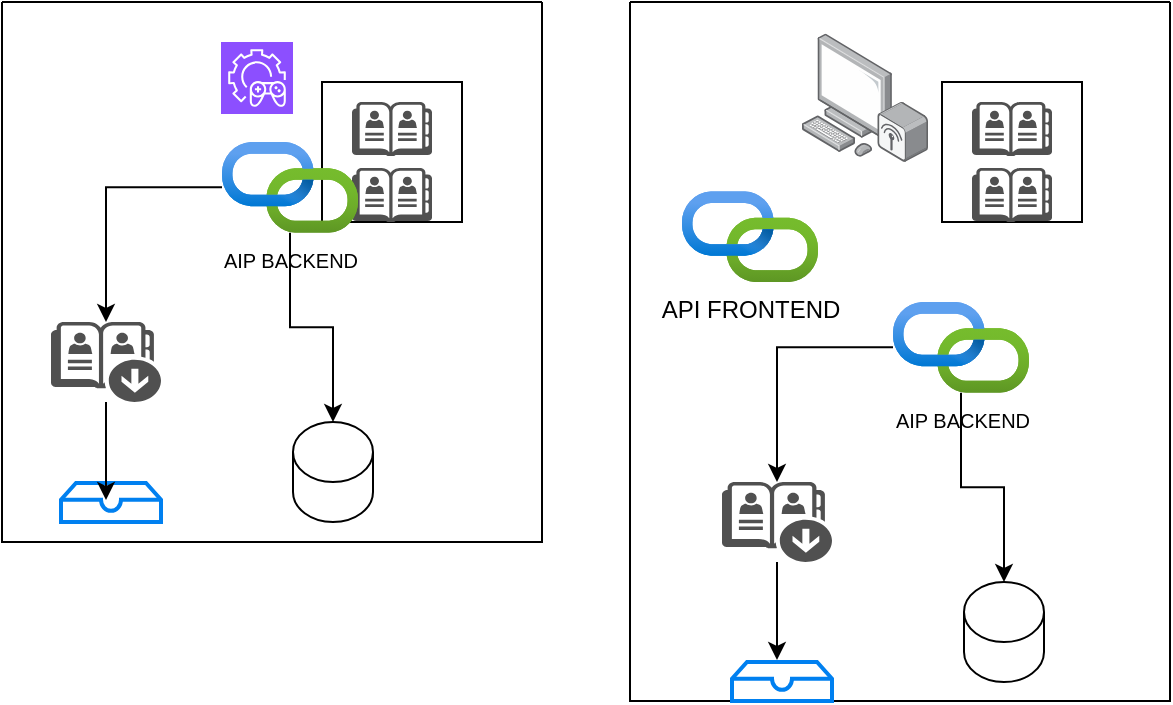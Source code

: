 <mxfile version="26.1.3">
  <diagram name="Página-1" id="YFNk1bn8d4xc5YvunG0x">
    <mxGraphModel dx="1120" dy="434" grid="1" gridSize="10" guides="1" tooltips="1" connect="1" arrows="1" fold="1" page="1" pageScale="1" pageWidth="827" pageHeight="1169" math="0" shadow="0">
      <root>
        <mxCell id="0" />
        <mxCell id="1" parent="0" />
        <mxCell id="IVBSxfab5nylGK4fCPFY-20" value="" style="group" vertex="1" connectable="0" parent="1">
          <mxGeometry x="260" y="130" width="110" height="70" as="geometry" />
        </mxCell>
        <mxCell id="IVBSxfab5nylGK4fCPFY-11" value="" style="whiteSpace=wrap;html=1;aspect=fixed;" vertex="1" parent="IVBSxfab5nylGK4fCPFY-20">
          <mxGeometry width="70" height="70" as="geometry" />
        </mxCell>
        <mxCell id="IVBSxfab5nylGK4fCPFY-19" value="" style="sketch=0;pointerEvents=1;shadow=0;dashed=0;html=1;strokeColor=none;fillColor=#505050;labelPosition=center;verticalLabelPosition=bottom;verticalAlign=top;outlineConnect=0;align=center;shape=mxgraph.office.concepts.address_book;" vertex="1" parent="IVBSxfab5nylGK4fCPFY-20">
          <mxGeometry x="15" y="43" width="40" height="27" as="geometry" />
        </mxCell>
        <mxCell id="IVBSxfab5nylGK4fCPFY-3" value="" style="shape=image;html=1;verticalAlign=top;verticalLabelPosition=bottom;labelBackgroundColor=#ffffff;imageAspect=0;aspect=fixed;image=https://cdn4.iconfinder.com/data/icons/spirit20/file-zip.png" vertex="1" parent="IVBSxfab5nylGK4fCPFY-20">
          <mxGeometry x="30" y="-37" width="80" height="80" as="geometry" />
        </mxCell>
        <mxCell id="IVBSxfab5nylGK4fCPFY-18" value="" style="sketch=0;pointerEvents=1;shadow=0;dashed=0;html=1;strokeColor=none;fillColor=#505050;labelPosition=center;verticalLabelPosition=bottom;verticalAlign=top;outlineConnect=0;align=center;shape=mxgraph.office.concepts.address_book;" vertex="1" parent="IVBSxfab5nylGK4fCPFY-20">
          <mxGeometry x="15" y="10" width="40" height="27" as="geometry" />
        </mxCell>
        <mxCell id="IVBSxfab5nylGK4fCPFY-1" value="" style="swimlane;startSize=0;fillColor=#66B2FF;" vertex="1" parent="1">
          <mxGeometry x="100" y="90" width="270" height="270" as="geometry" />
        </mxCell>
        <mxCell id="IVBSxfab5nylGK4fCPFY-5" value="" style="html=1;verticalLabelPosition=bottom;align=center;labelBackgroundColor=#ffffff;verticalAlign=top;strokeWidth=2;strokeColor=#0080F0;shadow=0;dashed=0;shape=mxgraph.ios7.icons.storage;" vertex="1" parent="IVBSxfab5nylGK4fCPFY-1">
          <mxGeometry x="29.5" y="240.5" width="50" height="19.5" as="geometry" />
        </mxCell>
        <mxCell id="IVBSxfab5nylGK4fCPFY-25" value="" style="sketch=0;points=[[0,0,0],[0.25,0,0],[0.5,0,0],[0.75,0,0],[1,0,0],[0,1,0],[0.25,1,0],[0.5,1,0],[0.75,1,0],[1,1,0],[0,0.25,0],[0,0.5,0],[0,0.75,0],[1,0.25,0],[1,0.5,0],[1,0.75,0]];outlineConnect=0;fontColor=#232F3E;fillColor=#8C4FFF;strokeColor=#ffffff;dashed=0;verticalLabelPosition=bottom;verticalAlign=top;align=center;html=1;fontSize=12;fontStyle=0;aspect=fixed;shape=mxgraph.aws4.resourceIcon;resIcon=mxgraph.aws4.open_3d_engine_2;" vertex="1" parent="IVBSxfab5nylGK4fCPFY-1">
          <mxGeometry x="109.5" y="20" width="36" height="36" as="geometry" />
        </mxCell>
        <mxCell id="IVBSxfab5nylGK4fCPFY-2" value="" style="swimlane;startSize=0;" vertex="1" parent="1">
          <mxGeometry x="414" y="90" width="270" height="349.5" as="geometry" />
        </mxCell>
        <mxCell id="IVBSxfab5nylGK4fCPFY-8" value="API FRONTEND" style="image;aspect=fixed;html=1;points=[];align=center;fontSize=12;image=img/lib/azure2/devops/API_Connections.svg;" vertex="1" parent="IVBSxfab5nylGK4fCPFY-2">
          <mxGeometry x="26" y="94.68" width="68" height="45.32" as="geometry" />
        </mxCell>
        <mxCell id="IVBSxfab5nylGK4fCPFY-29" value="" style="image;points=[];aspect=fixed;html=1;align=center;shadow=0;dashed=0;image=img/lib/allied_telesis/computer_and_terminals/Personal_Computer_Wireless.svg;" vertex="1" parent="IVBSxfab5nylGK4fCPFY-2">
          <mxGeometry x="86" y="15.8" width="63" height="64.2" as="geometry" />
        </mxCell>
        <mxCell id="IVBSxfab5nylGK4fCPFY-42" value="" style="shape=cylinder3;whiteSpace=wrap;html=1;boundedLbl=1;backgroundOutline=1;size=15;" vertex="1" parent="IVBSxfab5nylGK4fCPFY-2">
          <mxGeometry x="167" y="290" width="40" height="50" as="geometry" />
        </mxCell>
        <mxCell id="IVBSxfab5nylGK4fCPFY-43" style="edgeStyle=orthogonalEdgeStyle;rounded=0;orthogonalLoop=1;jettySize=auto;html=1;" edge="1" parent="IVBSxfab5nylGK4fCPFY-2" source="IVBSxfab5nylGK4fCPFY-44" target="IVBSxfab5nylGK4fCPFY-45">
          <mxGeometry relative="1" as="geometry" />
        </mxCell>
        <mxCell id="IVBSxfab5nylGK4fCPFY-44" value="&lt;font style=&quot;font-size: 10px;&quot;&gt;AIP BACKEND&lt;/font&gt;" style="image;aspect=fixed;html=1;points=[];align=center;fontSize=12;image=img/lib/azure2/devops/API_Connections.svg;" vertex="1" parent="IVBSxfab5nylGK4fCPFY-2">
          <mxGeometry x="131.5" y="150" width="68" height="45.32" as="geometry" />
        </mxCell>
        <mxCell id="IVBSxfab5nylGK4fCPFY-45" value="" style="sketch=0;pointerEvents=1;shadow=0;dashed=0;html=1;strokeColor=none;fillColor=#505050;labelPosition=center;verticalLabelPosition=bottom;verticalAlign=top;outlineConnect=0;align=center;shape=mxgraph.office.communications.offline_address_book;" vertex="1" parent="IVBSxfab5nylGK4fCPFY-2">
          <mxGeometry x="46" y="240" width="55" height="40" as="geometry" />
        </mxCell>
        <mxCell id="IVBSxfab5nylGK4fCPFY-46" style="edgeStyle=orthogonalEdgeStyle;rounded=0;orthogonalLoop=1;jettySize=auto;html=1;entryX=0.5;entryY=0;entryDx=0;entryDy=0;entryPerimeter=0;" edge="1" parent="IVBSxfab5nylGK4fCPFY-2" source="IVBSxfab5nylGK4fCPFY-44" target="IVBSxfab5nylGK4fCPFY-42">
          <mxGeometry relative="1" as="geometry" />
        </mxCell>
        <mxCell id="IVBSxfab5nylGK4fCPFY-47" style="edgeStyle=orthogonalEdgeStyle;rounded=0;orthogonalLoop=1;jettySize=auto;html=1;entryX=0.45;entryY=0.436;entryDx=0;entryDy=0;entryPerimeter=0;" edge="1" parent="IVBSxfab5nylGK4fCPFY-2" source="IVBSxfab5nylGK4fCPFY-45">
          <mxGeometry relative="1" as="geometry">
            <mxPoint x="73.5" y="329" as="targetPoint" />
          </mxGeometry>
        </mxCell>
        <mxCell id="IVBSxfab5nylGK4fCPFY-48" value="" style="html=1;verticalLabelPosition=bottom;align=center;labelBackgroundColor=#ffffff;verticalAlign=top;strokeWidth=2;strokeColor=#0080F0;shadow=0;dashed=0;shape=mxgraph.ios7.icons.storage;" vertex="1" parent="IVBSxfab5nylGK4fCPFY-2">
          <mxGeometry x="51" y="330" width="50" height="19.5" as="geometry" />
        </mxCell>
        <mxCell id="IVBSxfab5nylGK4fCPFY-30" value="" style="group" vertex="1" connectable="0" parent="1">
          <mxGeometry x="570" y="130" width="110" height="70" as="geometry" />
        </mxCell>
        <mxCell id="IVBSxfab5nylGK4fCPFY-31" value="" style="whiteSpace=wrap;html=1;aspect=fixed;" vertex="1" parent="IVBSxfab5nylGK4fCPFY-30">
          <mxGeometry width="70" height="70" as="geometry" />
        </mxCell>
        <mxCell id="IVBSxfab5nylGK4fCPFY-32" value="" style="sketch=0;pointerEvents=1;shadow=0;dashed=0;html=1;strokeColor=none;fillColor=#505050;labelPosition=center;verticalLabelPosition=bottom;verticalAlign=top;outlineConnect=0;align=center;shape=mxgraph.office.concepts.address_book;" vertex="1" parent="IVBSxfab5nylGK4fCPFY-30">
          <mxGeometry x="15" y="43" width="40" height="27" as="geometry" />
        </mxCell>
        <mxCell id="IVBSxfab5nylGK4fCPFY-33" value="" style="shape=image;html=1;verticalAlign=top;verticalLabelPosition=bottom;labelBackgroundColor=#ffffff;imageAspect=0;aspect=fixed;image=https://cdn4.iconfinder.com/data/icons/spirit20/file-zip.png" vertex="1" parent="IVBSxfab5nylGK4fCPFY-30">
          <mxGeometry x="30" y="-37" width="80" height="80" as="geometry" />
        </mxCell>
        <mxCell id="IVBSxfab5nylGK4fCPFY-34" value="" style="sketch=0;pointerEvents=1;shadow=0;dashed=0;html=1;strokeColor=none;fillColor=#505050;labelPosition=center;verticalLabelPosition=bottom;verticalAlign=top;outlineConnect=0;align=center;shape=mxgraph.office.concepts.address_book;" vertex="1" parent="IVBSxfab5nylGK4fCPFY-30">
          <mxGeometry x="15" y="10" width="40" height="27" as="geometry" />
        </mxCell>
        <mxCell id="IVBSxfab5nylGK4fCPFY-36" value="" style="shape=cylinder3;whiteSpace=wrap;html=1;boundedLbl=1;backgroundOutline=1;size=15;" vertex="1" parent="1">
          <mxGeometry x="245.5" y="300" width="40" height="50" as="geometry" />
        </mxCell>
        <mxCell id="IVBSxfab5nylGK4fCPFY-37" style="edgeStyle=orthogonalEdgeStyle;rounded=0;orthogonalLoop=1;jettySize=auto;html=1;" edge="1" parent="1" source="IVBSxfab5nylGK4fCPFY-38" target="IVBSxfab5nylGK4fCPFY-39">
          <mxGeometry relative="1" as="geometry" />
        </mxCell>
        <mxCell id="IVBSxfab5nylGK4fCPFY-38" value="&lt;font style=&quot;font-size: 10px;&quot;&gt;AIP BACKEND&lt;/font&gt;" style="image;aspect=fixed;html=1;points=[];align=center;fontSize=12;image=img/lib/azure2/devops/API_Connections.svg;" vertex="1" parent="1">
          <mxGeometry x="210" y="160" width="68" height="45.32" as="geometry" />
        </mxCell>
        <mxCell id="IVBSxfab5nylGK4fCPFY-39" value="" style="sketch=0;pointerEvents=1;shadow=0;dashed=0;html=1;strokeColor=none;fillColor=#505050;labelPosition=center;verticalLabelPosition=bottom;verticalAlign=top;outlineConnect=0;align=center;shape=mxgraph.office.communications.offline_address_book;" vertex="1" parent="1">
          <mxGeometry x="124.5" y="250" width="55" height="40" as="geometry" />
        </mxCell>
        <mxCell id="IVBSxfab5nylGK4fCPFY-40" style="edgeStyle=orthogonalEdgeStyle;rounded=0;orthogonalLoop=1;jettySize=auto;html=1;entryX=0.5;entryY=0;entryDx=0;entryDy=0;entryPerimeter=0;" edge="1" parent="1" source="IVBSxfab5nylGK4fCPFY-38" target="IVBSxfab5nylGK4fCPFY-36">
          <mxGeometry relative="1" as="geometry" />
        </mxCell>
        <mxCell id="IVBSxfab5nylGK4fCPFY-41" style="edgeStyle=orthogonalEdgeStyle;rounded=0;orthogonalLoop=1;jettySize=auto;html=1;entryX=0.45;entryY=0.436;entryDx=0;entryDy=0;entryPerimeter=0;" edge="1" parent="1" source="IVBSxfab5nylGK4fCPFY-39">
          <mxGeometry relative="1" as="geometry">
            <mxPoint x="152" y="339" as="targetPoint" />
          </mxGeometry>
        </mxCell>
      </root>
    </mxGraphModel>
  </diagram>
</mxfile>
